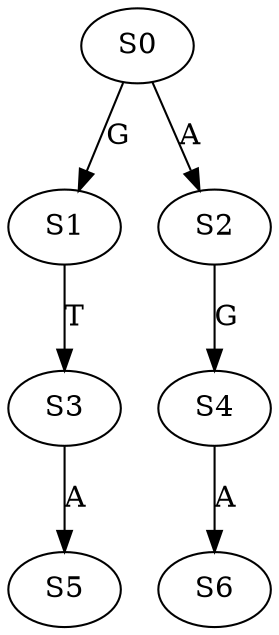 strict digraph  {
	S0 -> S1 [ label = G ];
	S0 -> S2 [ label = A ];
	S1 -> S3 [ label = T ];
	S2 -> S4 [ label = G ];
	S3 -> S5 [ label = A ];
	S4 -> S6 [ label = A ];
}
